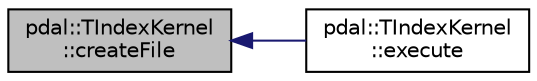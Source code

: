 digraph "pdal::TIndexKernel::createFile"
{
  edge [fontname="Helvetica",fontsize="10",labelfontname="Helvetica",labelfontsize="10"];
  node [fontname="Helvetica",fontsize="10",shape=record];
  rankdir="LR";
  Node1 [label="pdal::TIndexKernel\l::createFile",height=0.2,width=0.4,color="black", fillcolor="grey75", style="filled", fontcolor="black"];
  Node1 -> Node2 [dir="back",color="midnightblue",fontsize="10",style="solid",fontname="Helvetica"];
  Node2 [label="pdal::TIndexKernel\l::execute",height=0.2,width=0.4,color="black", fillcolor="white", style="filled",URL="$classpdal_1_1TIndexKernel.html#a607f1463d5518bbaa66662a905b48e51"];
}
